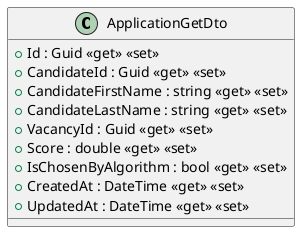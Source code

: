 @startuml
class ApplicationGetDto {
    + Id : Guid <<get>> <<set>>
    + CandidateId : Guid <<get>> <<set>>
    + CandidateFirstName : string <<get>> <<set>>
    + CandidateLastName : string <<get>> <<set>>
    + VacancyId : Guid <<get>> <<set>>
    + Score : double <<get>> <<set>>
    + IsChosenByAlgorithm : bool <<get>> <<set>>
    + CreatedAt : DateTime <<get>> <<set>>
    + UpdatedAt : DateTime <<get>> <<set>>
}
@enduml
